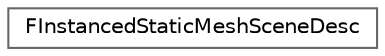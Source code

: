 digraph "Graphical Class Hierarchy"
{
 // INTERACTIVE_SVG=YES
 // LATEX_PDF_SIZE
  bgcolor="transparent";
  edge [fontname=Helvetica,fontsize=10,labelfontname=Helvetica,labelfontsize=10];
  node [fontname=Helvetica,fontsize=10,shape=box,height=0.2,width=0.4];
  rankdir="LR";
  Node0 [id="Node000000",label="FInstancedStaticMeshSceneDesc",height=0.2,width=0.4,color="grey40", fillcolor="white", style="filled",URL="$df/dfc/structFInstancedStaticMeshSceneDesc.html",tooltip=" "];
}
